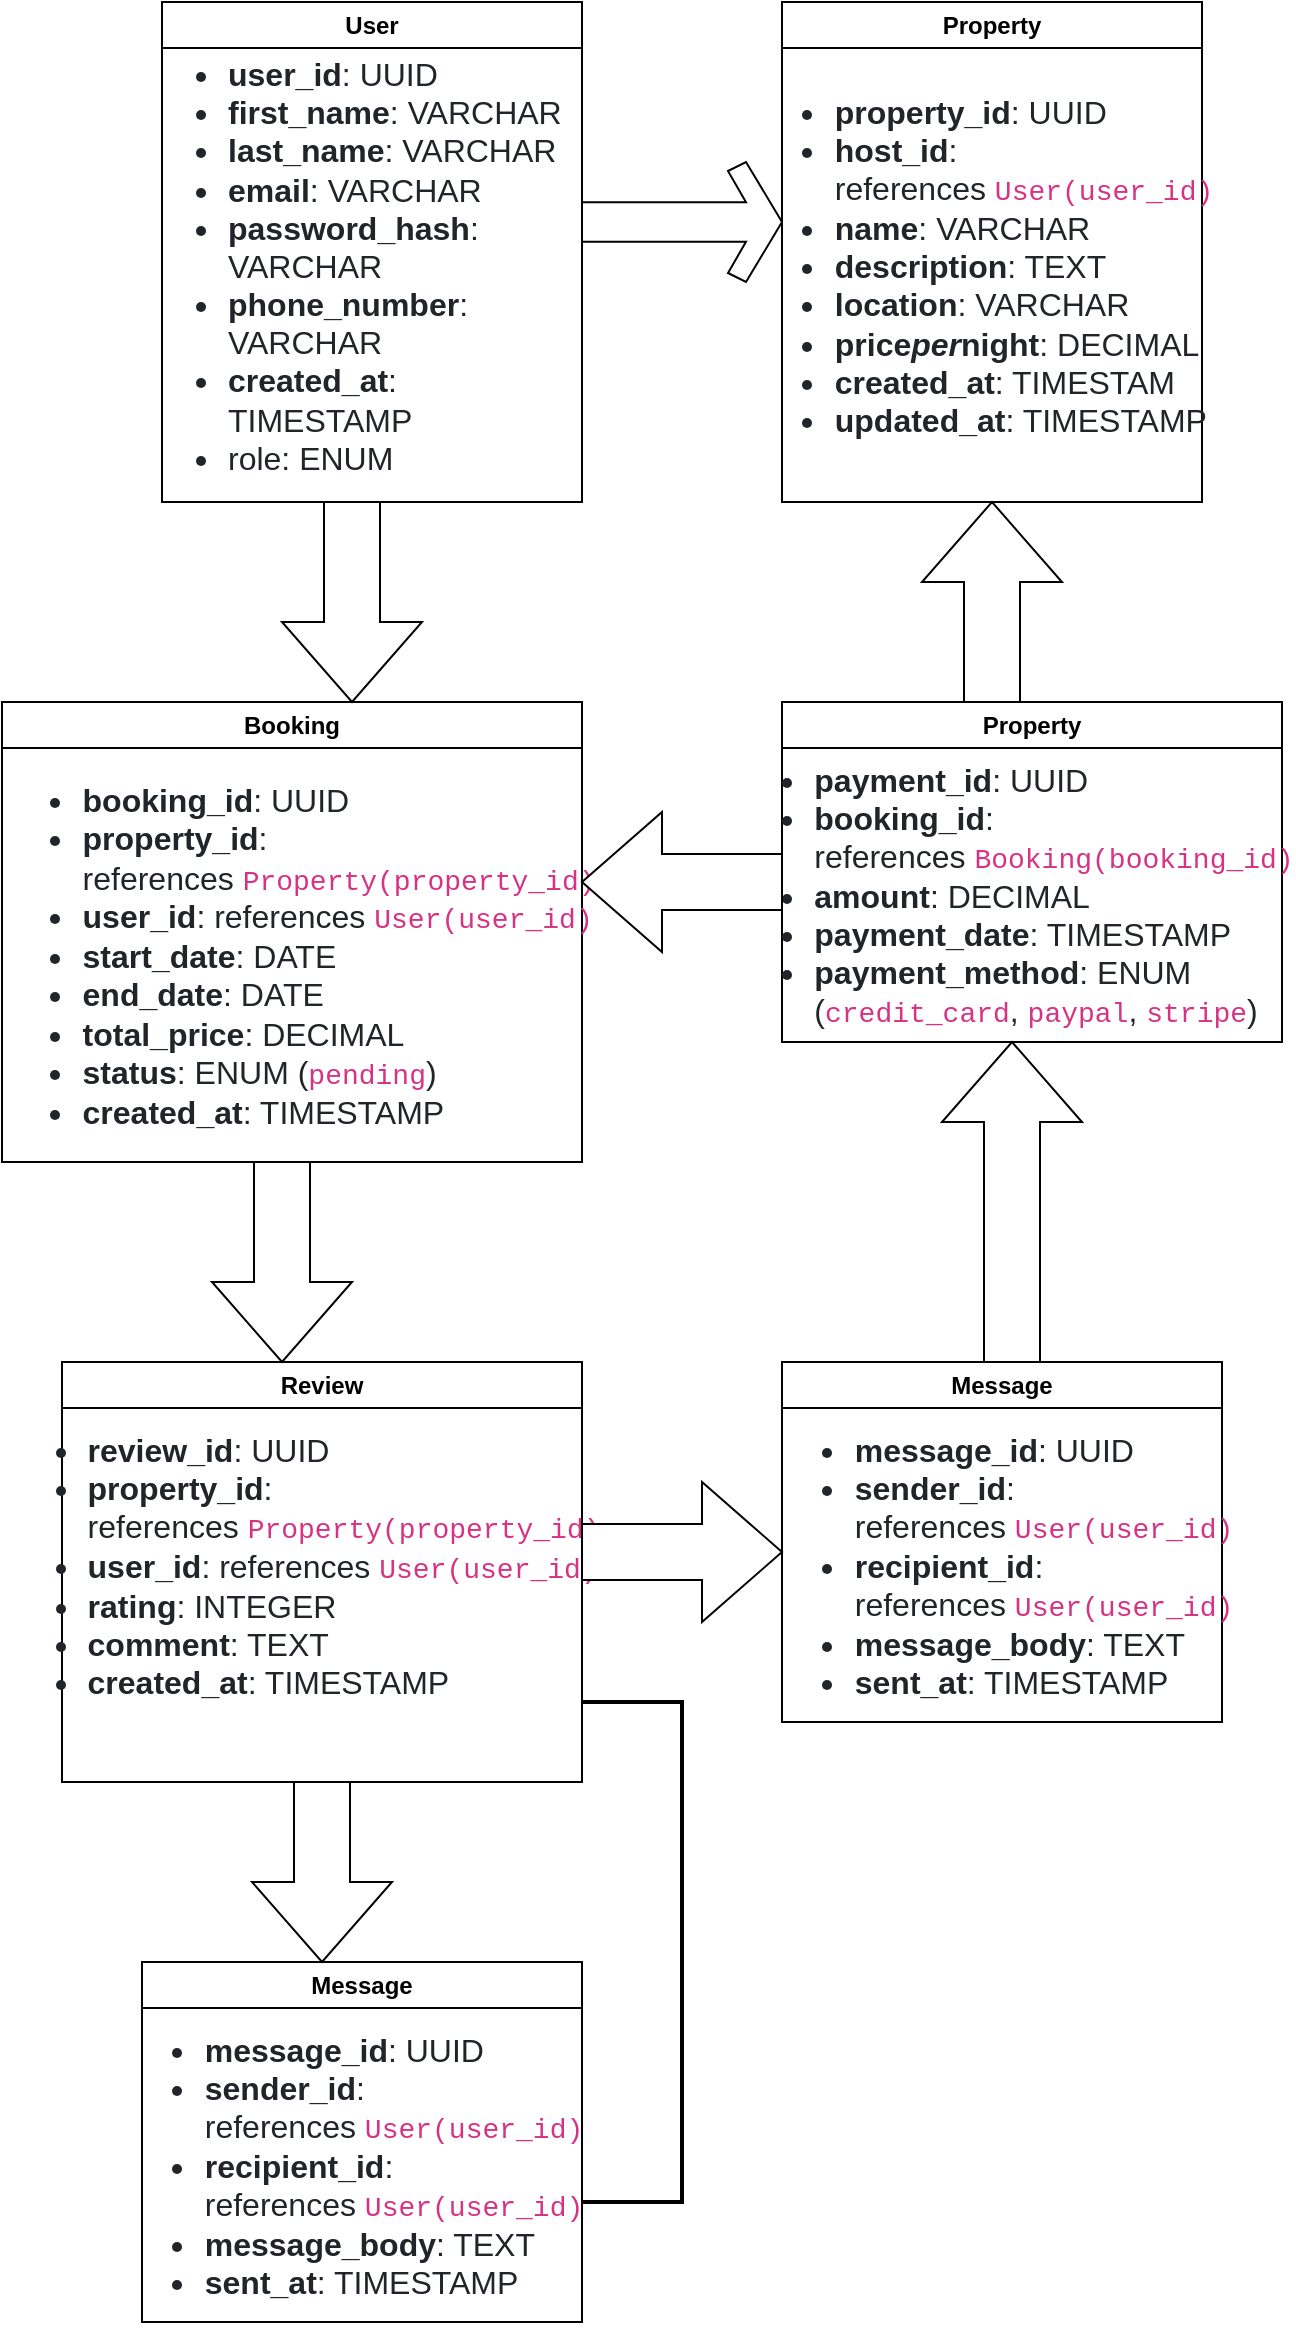 <mxfile version="27.1.6">
  <diagram name="Page-1" id="lhbv30kKUbfIRXK5clZV">
    <mxGraphModel dx="959" dy="535" grid="1" gridSize="10" guides="1" tooltips="1" connect="1" arrows="0" fold="1" page="1" pageScale="1" pageWidth="850" pageHeight="1100" math="0" shadow="0">
      <root>
        <mxCell id="0" />
        <mxCell id="1" parent="0" />
        <mxCell id="Jd2PlpxliUS_gow9cWoo-68" value="User" style="swimlane;whiteSpace=wrap;html=1;" vertex="1" parent="1">
          <mxGeometry x="270" y="40" width="210" height="250" as="geometry">
            <mxRectangle x="20" y="40" width="50" height="40" as="alternateBounds" />
          </mxGeometry>
        </mxCell>
        <mxCell id="Jd2PlpxliUS_gow9cWoo-69" value="&lt;ul style=&quot;box-sizing: border-box; padding-left: 2rem; margin-top: 10px; margin-bottom: 1rem; color: rgb(33, 37, 41); font-family: Poppins, sans-serif; font-size: 16px; text-align: start;&quot;&gt;&lt;li style=&quot;box-sizing: border-box;&quot;&gt;&lt;span&gt;&lt;span style=&quot;box-sizing: border-box; font-weight: bolder;&quot;&gt;user_id&lt;/span&gt;: UUID&lt;/span&gt;&lt;/li&gt;&lt;li style=&quot;box-sizing: border-box;&quot;&gt;&lt;span&gt;&lt;span style=&quot;box-sizing: border-box; font-weight: bolder;&quot;&gt;first_name&lt;/span&gt;: VARCHAR&lt;/span&gt;&lt;/li&gt;&lt;li style=&quot;box-sizing: border-box;&quot;&gt;&lt;span&gt;&lt;span style=&quot;box-sizing: border-box; font-weight: bolder;&quot;&gt;last_name&lt;/span&gt;: VARCHAR&lt;/span&gt;&lt;/li&gt;&lt;li style=&quot;box-sizing: border-box;&quot;&gt;&lt;span&gt;&lt;span style=&quot;box-sizing: border-box; font-weight: bolder;&quot;&gt;email&lt;/span&gt;: VARCHAR&lt;/span&gt;&lt;/li&gt;&lt;li style=&quot;box-sizing: border-box;&quot;&gt;&lt;span&gt;&lt;span style=&quot;box-sizing: border-box; font-weight: bolder;&quot;&gt;password_hash&lt;/span&gt;: VARCHAR&lt;/span&gt;&lt;/li&gt;&lt;li style=&quot;box-sizing: border-box;&quot;&gt;&lt;span&gt;&lt;span style=&quot;box-sizing: border-box; font-weight: bolder;&quot;&gt;phone_number&lt;/span&gt;: VARCHAR&lt;/span&gt;&lt;/li&gt;&lt;li style=&quot;box-sizing: border-box;&quot;&gt;&lt;span&gt;&lt;span style=&quot;box-sizing: border-box; font-weight: bolder;&quot;&gt;created_at&lt;/span&gt;: TIMESTAMP&lt;/span&gt;&lt;/li&gt;&lt;li style=&quot;box-sizing: border-box;&quot;&gt;role: ENUM&lt;/li&gt;&lt;/ul&gt;" style="text;html=1;align=center;verticalAlign=middle;whiteSpace=wrap;rounded=0;" vertex="1" parent="Jd2PlpxliUS_gow9cWoo-68">
          <mxGeometry y="30" width="210" height="210" as="geometry" />
        </mxCell>
        <mxCell id="Jd2PlpxliUS_gow9cWoo-70" value="" style="html=1;shadow=0;dashed=0;align=center;verticalAlign=middle;shape=mxgraph.arrows2.sharpArrow2;dy1=0.67;dx1=18;dx2=18;dy3=0.15;dx3=27;notch=0;" vertex="1" parent="1">
          <mxGeometry x="480" y="120" width="100" height="60" as="geometry" />
        </mxCell>
        <mxCell id="Jd2PlpxliUS_gow9cWoo-71" value="Property" style="swimlane;whiteSpace=wrap;html=1;" vertex="1" parent="1">
          <mxGeometry x="580" y="40" width="210" height="250" as="geometry">
            <mxRectangle x="20" y="40" width="50" height="40" as="alternateBounds" />
          </mxGeometry>
        </mxCell>
        <mxCell id="Jd2PlpxliUS_gow9cWoo-72" value="&lt;ul style=&quot;box-sizing: border-box; padding-left: 2rem; margin-top: 10px; margin-bottom: 1rem; color: rgb(33, 37, 41); font-family: Poppins, sans-serif; font-size: 16px; text-align: start;&quot;&gt;&lt;li style=&quot;box-sizing: border-box;&quot;&gt;&lt;span style=&quot;box-sizing: border-box; font-weight: bolder;&quot;&gt;property_id&lt;/span&gt;: UUID&lt;/li&gt;&lt;li style=&quot;box-sizing: border-box;&quot;&gt;&lt;span style=&quot;box-sizing: border-box; font-weight: bolder;&quot;&gt;host_id&lt;/span&gt;: references&amp;nbsp;&lt;code style=&quot;box-sizing: border-box; font-family: SFMono-Regular, Menlo, Monaco, Consolas, &amp;quot;Liberation Mono&amp;quot;, &amp;quot;Courier New&amp;quot;, monospace; font-size: 0.875em; color: rgb(214, 51, 132); overflow-wrap: break-word;&quot;&gt;User(user_id)&lt;/code&gt;&lt;/li&gt;&lt;li style=&quot;box-sizing: border-box;&quot;&gt;&lt;span style=&quot;box-sizing: border-box; font-weight: bolder;&quot;&gt;name&lt;/span&gt;: VARCHAR&lt;/li&gt;&lt;li style=&quot;box-sizing: border-box;&quot;&gt;&lt;span style=&quot;box-sizing: border-box; font-weight: bolder;&quot;&gt;description&lt;/span&gt;: TEXT&lt;/li&gt;&lt;li style=&quot;box-sizing: border-box;&quot;&gt;&lt;span style=&quot;box-sizing: border-box; font-weight: bolder;&quot;&gt;location&lt;/span&gt;: VARCHAR&lt;/li&gt;&lt;li style=&quot;box-sizing: border-box;&quot;&gt;&lt;span style=&quot;box-sizing: border-box; font-weight: bolder;&quot;&gt;price&lt;em style=&quot;box-sizing: border-box;&quot;&gt;per&lt;/em&gt;night&lt;/span&gt;: DECIMAL&lt;/li&gt;&lt;li style=&quot;box-sizing: border-box;&quot;&gt;&lt;span style=&quot;box-sizing: border-box; font-weight: bolder;&quot;&gt;created_at&lt;/span&gt;: TIMESTAM&lt;/li&gt;&lt;li style=&quot;box-sizing: border-box;&quot;&gt;&lt;span style=&quot;box-sizing: border-box; font-weight: bolder;&quot;&gt;updated_at&lt;/span&gt;: TIMESTAMP&lt;/li&gt;&lt;/ul&gt;" style="text;html=1;align=center;verticalAlign=middle;whiteSpace=wrap;rounded=0;" vertex="1" parent="Jd2PlpxliUS_gow9cWoo-71">
          <mxGeometry y="30" width="210" height="210" as="geometry" />
        </mxCell>
        <mxCell id="Jd2PlpxliUS_gow9cWoo-73" value="Booking" style="swimlane;whiteSpace=wrap;html=1;" vertex="1" parent="1">
          <mxGeometry x="190" y="390" width="290" height="230" as="geometry">
            <mxRectangle x="20" y="40" width="50" height="40" as="alternateBounds" />
          </mxGeometry>
        </mxCell>
        <mxCell id="Jd2PlpxliUS_gow9cWoo-74" value="&lt;ul style=&quot;box-sizing: border-box; padding-left: 2rem; margin-top: 10px; margin-bottom: 1rem; color: rgb(33, 37, 41); font-family: Poppins, sans-serif; font-size: 16px; text-align: start;&quot;&gt;&lt;li style=&quot;box-sizing: border-box;&quot;&gt;&lt;span style=&quot;box-sizing: border-box; font-weight: bolder;&quot;&gt;booking_id&lt;/span&gt;: UUID&lt;/li&gt;&lt;li style=&quot;box-sizing: border-box;&quot;&gt;&lt;span style=&quot;box-sizing: border-box; font-weight: bolder;&quot;&gt;property_id&lt;/span&gt;: references&amp;nbsp;&lt;code style=&quot;box-sizing: border-box; font-family: SFMono-Regular, Menlo, Monaco, Consolas, &amp;quot;Liberation Mono&amp;quot;, &amp;quot;Courier New&amp;quot;, monospace; font-size: 0.875em; color: rgb(214, 51, 132); overflow-wrap: break-word;&quot;&gt;Property(property_id)&lt;/code&gt;&lt;/li&gt;&lt;li style=&quot;box-sizing: border-box;&quot;&gt;&lt;span style=&quot;box-sizing: border-box; font-weight: bolder;&quot;&gt;user_id&lt;/span&gt;: references&amp;nbsp;&lt;code style=&quot;box-sizing: border-box; font-family: SFMono-Regular, Menlo, Monaco, Consolas, &amp;quot;Liberation Mono&amp;quot;, &amp;quot;Courier New&amp;quot;, monospace; font-size: 0.875em; color: rgb(214, 51, 132); overflow-wrap: break-word;&quot;&gt;User(user_id)&lt;/code&gt;&lt;/li&gt;&lt;li style=&quot;box-sizing: border-box;&quot;&gt;&lt;span style=&quot;box-sizing: border-box; font-weight: bolder;&quot;&gt;start_date&lt;/span&gt;: DATE&lt;/li&gt;&lt;li style=&quot;box-sizing: border-box;&quot;&gt;&lt;span style=&quot;box-sizing: border-box; font-weight: bolder;&quot;&gt;end_date&lt;/span&gt;: DATE&lt;/li&gt;&lt;li style=&quot;box-sizing: border-box;&quot;&gt;&lt;span style=&quot;box-sizing: border-box; font-weight: bolder;&quot;&gt;total_price&lt;/span&gt;: DECIMAL&lt;/li&gt;&lt;li style=&quot;box-sizing: border-box;&quot;&gt;&lt;span style=&quot;box-sizing: border-box; font-weight: bolder;&quot;&gt;status&lt;/span&gt;: ENUM (&lt;code style=&quot;box-sizing: border-box; font-family: SFMono-Regular, Menlo, Monaco, Consolas, &amp;quot;Liberation Mono&amp;quot;, &amp;quot;Courier New&amp;quot;, monospace; font-size: 0.875em; color: rgb(214, 51, 132); overflow-wrap: break-word;&quot;&gt;pending&lt;/code&gt;)&lt;/li&gt;&lt;li style=&quot;box-sizing: border-box;&quot;&gt;&lt;span style=&quot;box-sizing: border-box; font-weight: bolder;&quot;&gt;created_at&lt;/span&gt;: TIMESTAMP&lt;/li&gt;&lt;/ul&gt;" style="text;html=1;align=center;verticalAlign=middle;whiteSpace=wrap;rounded=0;" vertex="1" parent="Jd2PlpxliUS_gow9cWoo-73">
          <mxGeometry x="20" y="40" width="265" height="180" as="geometry" />
        </mxCell>
        <mxCell id="Jd2PlpxliUS_gow9cWoo-75" value="" style="html=1;shadow=0;dashed=0;align=center;verticalAlign=middle;shape=mxgraph.arrows2.arrow;dy=0.6;dx=40;direction=south;notch=0;" vertex="1" parent="1">
          <mxGeometry x="330" y="290" width="70" height="100" as="geometry" />
        </mxCell>
        <mxCell id="Jd2PlpxliUS_gow9cWoo-76" value="Property" style="swimlane;whiteSpace=wrap;html=1;" vertex="1" parent="1">
          <mxGeometry x="580" y="390" width="250" height="170" as="geometry">
            <mxRectangle x="20" y="40" width="50" height="40" as="alternateBounds" />
          </mxGeometry>
        </mxCell>
        <mxCell id="Jd2PlpxliUS_gow9cWoo-77" value="&lt;ul style=&quot;box-sizing: border-box; padding-left: 2rem; margin-top: 10px; margin-bottom: 1rem; color: rgb(33, 37, 41); font-family: Poppins, sans-serif; font-size: 16px; text-align: start;&quot;&gt;&lt;li style=&quot;box-sizing: border-box;&quot;&gt;&lt;span style=&quot;box-sizing: border-box; font-weight: bolder;&quot;&gt;payment_id&lt;/span&gt;: UUID&lt;/li&gt;&lt;li style=&quot;box-sizing: border-box;&quot;&gt;&lt;span style=&quot;box-sizing: border-box; font-weight: bolder;&quot;&gt;booking_id&lt;/span&gt;: references&amp;nbsp;&lt;code style=&quot;box-sizing: border-box; font-family: SFMono-Regular, Menlo, Monaco, Consolas, &amp;quot;Liberation Mono&amp;quot;, &amp;quot;Courier New&amp;quot;, monospace; font-size: 0.875em; color: rgb(214, 51, 132); overflow-wrap: break-word;&quot;&gt;Booking(booking_id)&lt;/code&gt;&lt;/li&gt;&lt;li style=&quot;box-sizing: border-box;&quot;&gt;&lt;span style=&quot;box-sizing: border-box; font-weight: bolder;&quot;&gt;amount&lt;/span&gt;: DECIMAL&lt;/li&gt;&lt;li style=&quot;box-sizing: border-box;&quot;&gt;&lt;span style=&quot;box-sizing: border-box; font-weight: bolder;&quot;&gt;payment_date&lt;/span&gt;: TIMESTAMP&lt;/li&gt;&lt;li style=&quot;box-sizing: border-box;&quot;&gt;&lt;span style=&quot;box-sizing: border-box; font-weight: bolder;&quot;&gt;payment_method&lt;/span&gt;: ENUM (&lt;code style=&quot;box-sizing: border-box; font-family: SFMono-Regular, Menlo, Monaco, Consolas, &amp;quot;Liberation Mono&amp;quot;, &amp;quot;Courier New&amp;quot;, monospace; font-size: 0.875em; color: rgb(214, 51, 132); overflow-wrap: break-word;&quot;&gt;credit_card&lt;/code&gt;,&amp;nbsp;&lt;code style=&quot;box-sizing: border-box; font-family: SFMono-Regular, Menlo, Monaco, Consolas, &amp;quot;Liberation Mono&amp;quot;, &amp;quot;Courier New&amp;quot;, monospace; font-size: 0.875em; color: rgb(214, 51, 132); overflow-wrap: break-word;&quot;&gt;paypal&lt;/code&gt;,&amp;nbsp;&lt;code style=&quot;box-sizing: border-box; font-family: SFMono-Regular, Menlo, Monaco, Consolas, &amp;quot;Liberation Mono&amp;quot;, &amp;quot;Courier New&amp;quot;, monospace; font-size: 0.875em; color: rgb(214, 51, 132); overflow-wrap: break-word;&quot;&gt;stripe&lt;/code&gt;)&lt;/li&gt;&lt;/ul&gt;" style="text;html=1;align=center;verticalAlign=middle;whiteSpace=wrap;rounded=0;" vertex="1" parent="Jd2PlpxliUS_gow9cWoo-76">
          <mxGeometry x="15" y="30" width="210" height="140" as="geometry" />
        </mxCell>
        <mxCell id="Jd2PlpxliUS_gow9cWoo-78" value="" style="html=1;shadow=0;dashed=0;align=center;verticalAlign=middle;shape=mxgraph.arrows2.arrow;dy=0.6;dx=40;flipH=1;notch=0;" vertex="1" parent="1">
          <mxGeometry x="480" y="445" width="100" height="70" as="geometry" />
        </mxCell>
        <mxCell id="Jd2PlpxliUS_gow9cWoo-79" value="" style="html=1;shadow=0;dashed=0;align=center;verticalAlign=middle;shape=mxgraph.arrows2.arrow;dy=0.6;dx=40;direction=north;notch=0;" vertex="1" parent="1">
          <mxGeometry x="650" y="290" width="70" height="100" as="geometry" />
        </mxCell>
        <mxCell id="Jd2PlpxliUS_gow9cWoo-80" value="Review" style="swimlane;whiteSpace=wrap;html=1;" vertex="1" parent="1">
          <mxGeometry x="220" y="720" width="260" height="210" as="geometry">
            <mxRectangle x="20" y="40" width="50" height="40" as="alternateBounds" />
          </mxGeometry>
        </mxCell>
        <mxCell id="Jd2PlpxliUS_gow9cWoo-81" value="&lt;ul style=&quot;box-sizing: border-box; padding-left: 2rem; margin-top: 10px; margin-bottom: 1rem; color: rgb(33, 37, 41); font-family: Poppins, sans-serif; font-size: 16px; text-align: start;&quot;&gt;&lt;li style=&quot;box-sizing: border-box;&quot;&gt;&lt;span style=&quot;box-sizing: border-box; font-weight: bolder;&quot;&gt;review_id&lt;/span&gt;: UUID&lt;/li&gt;&lt;li style=&quot;box-sizing: border-box;&quot;&gt;&lt;span style=&quot;box-sizing: border-box; font-weight: bolder;&quot;&gt;property_id&lt;/span&gt;: references&amp;nbsp;&lt;code style=&quot;box-sizing: border-box; font-family: SFMono-Regular, Menlo, Monaco, Consolas, &amp;quot;Liberation Mono&amp;quot;, &amp;quot;Courier New&amp;quot;, monospace; font-size: 0.875em; color: rgb(214, 51, 132); overflow-wrap: break-word;&quot;&gt;Property(property_id)&lt;/code&gt;&lt;/li&gt;&lt;li style=&quot;box-sizing: border-box;&quot;&gt;&lt;span style=&quot;box-sizing: border-box; font-weight: bolder;&quot;&gt;user_id&lt;/span&gt;: references&amp;nbsp;&lt;code style=&quot;box-sizing: border-box; font-family: SFMono-Regular, Menlo, Monaco, Consolas, &amp;quot;Liberation Mono&amp;quot;, &amp;quot;Courier New&amp;quot;, monospace; font-size: 0.875em; color: rgb(214, 51, 132); overflow-wrap: break-word;&quot;&gt;User(user_id)&lt;/code&gt;&lt;/li&gt;&lt;li style=&quot;box-sizing: border-box;&quot;&gt;&lt;span style=&quot;box-sizing: border-box; font-weight: bolder;&quot;&gt;rating&lt;/span&gt;: INTEGER&lt;/li&gt;&lt;li style=&quot;box-sizing: border-box;&quot;&gt;&lt;span style=&quot;box-sizing: border-box; font-weight: bolder;&quot;&gt;comment&lt;/span&gt;: TEXT&lt;/li&gt;&lt;li style=&quot;box-sizing: border-box;&quot;&gt;&lt;span style=&quot;box-sizing: border-box; font-weight: bolder;&quot;&gt;created_at&lt;/span&gt;: TIMESTAMP&lt;/li&gt;&lt;/ul&gt;" style="text;html=1;align=center;verticalAlign=middle;whiteSpace=wrap;rounded=0;" vertex="1" parent="Jd2PlpxliUS_gow9cWoo-80">
          <mxGeometry x="20" width="210" height="210" as="geometry" />
        </mxCell>
        <mxCell id="Jd2PlpxliUS_gow9cWoo-82" value="" style="html=1;shadow=0;dashed=0;align=center;verticalAlign=middle;shape=mxgraph.arrows2.arrow;dy=0.6;dx=40;direction=south;notch=0;" vertex="1" parent="1">
          <mxGeometry x="295" y="620" width="70" height="100" as="geometry" />
        </mxCell>
        <mxCell id="Jd2PlpxliUS_gow9cWoo-83" value="Message" style="swimlane;whiteSpace=wrap;html=1;" vertex="1" parent="1">
          <mxGeometry x="580" y="720" width="220" height="180" as="geometry">
            <mxRectangle x="20" y="40" width="50" height="40" as="alternateBounds" />
          </mxGeometry>
        </mxCell>
        <mxCell id="Jd2PlpxliUS_gow9cWoo-84" value="&lt;ul style=&quot;box-sizing: border-box; padding-left: 2rem; margin-top: 10px; margin-bottom: 1rem; color: rgb(33, 37, 41); font-family: Poppins, sans-serif; font-size: 16px; text-align: start;&quot;&gt;&lt;li style=&quot;box-sizing: border-box;&quot;&gt;&lt;span style=&quot;box-sizing: border-box; font-weight: bolder;&quot;&gt;message_id&lt;/span&gt;: UUID&lt;/li&gt;&lt;li style=&quot;box-sizing: border-box;&quot;&gt;&lt;span style=&quot;box-sizing: border-box; font-weight: bolder;&quot;&gt;sender_id&lt;/span&gt;: references&amp;nbsp;&lt;code style=&quot;box-sizing: border-box; font-family: SFMono-Regular, Menlo, Monaco, Consolas, &amp;quot;Liberation Mono&amp;quot;, &amp;quot;Courier New&amp;quot;, monospace; font-size: 0.875em; color: rgb(214, 51, 132); overflow-wrap: break-word;&quot;&gt;User(user_id)&lt;/code&gt;&lt;/li&gt;&lt;li style=&quot;box-sizing: border-box;&quot;&gt;&lt;span style=&quot;box-sizing: border-box; font-weight: bolder;&quot;&gt;recipient_id&lt;/span&gt;: references&amp;nbsp;&lt;code style=&quot;box-sizing: border-box; font-family: SFMono-Regular, Menlo, Monaco, Consolas, &amp;quot;Liberation Mono&amp;quot;, &amp;quot;Courier New&amp;quot;, monospace; font-size: 0.875em; color: rgb(214, 51, 132); overflow-wrap: break-word;&quot;&gt;User(user_id)&lt;/code&gt;&lt;/li&gt;&lt;li style=&quot;box-sizing: border-box;&quot;&gt;&lt;span style=&quot;box-sizing: border-box; font-weight: bolder;&quot;&gt;message_body&lt;/span&gt;: TEXT&lt;/li&gt;&lt;li style=&quot;box-sizing: border-box;&quot;&gt;&lt;span style=&quot;box-sizing: border-box; font-weight: bolder;&quot;&gt;sent_at&lt;/span&gt;: TIMESTAMP&lt;/li&gt;&lt;/ul&gt;" style="text;html=1;align=center;verticalAlign=middle;whiteSpace=wrap;rounded=0;" vertex="1" parent="Jd2PlpxliUS_gow9cWoo-83">
          <mxGeometry x="10" y="20" width="210" height="170" as="geometry" />
        </mxCell>
        <mxCell id="Jd2PlpxliUS_gow9cWoo-85" value="" style="html=1;shadow=0;dashed=0;align=center;verticalAlign=middle;shape=mxgraph.arrows2.arrow;dy=0.6;dx=40;notch=0;" vertex="1" parent="1">
          <mxGeometry x="480" y="780" width="100" height="70" as="geometry" />
        </mxCell>
        <mxCell id="Jd2PlpxliUS_gow9cWoo-86" value="" style="html=1;shadow=0;dashed=0;align=center;verticalAlign=middle;shape=mxgraph.arrows2.arrow;dy=0.6;dx=40;direction=north;notch=0;" vertex="1" parent="1">
          <mxGeometry x="660" y="560" width="70" height="160" as="geometry" />
        </mxCell>
        <mxCell id="Jd2PlpxliUS_gow9cWoo-87" value="Message" style="swimlane;whiteSpace=wrap;html=1;" vertex="1" parent="1">
          <mxGeometry x="260" y="1020" width="220" height="180" as="geometry">
            <mxRectangle x="20" y="40" width="50" height="40" as="alternateBounds" />
          </mxGeometry>
        </mxCell>
        <mxCell id="Jd2PlpxliUS_gow9cWoo-88" value="&lt;ul style=&quot;box-sizing: border-box; padding-left: 2rem; margin-top: 10px; margin-bottom: 1rem; color: rgb(33, 37, 41); font-family: Poppins, sans-serif; font-size: 16px; text-align: start;&quot;&gt;&lt;li style=&quot;box-sizing: border-box;&quot;&gt;&lt;span style=&quot;box-sizing: border-box; font-weight: bolder;&quot;&gt;message_id&lt;/span&gt;: UUID&lt;/li&gt;&lt;li style=&quot;box-sizing: border-box;&quot;&gt;&lt;span style=&quot;box-sizing: border-box; font-weight: bolder;&quot;&gt;sender_id&lt;/span&gt;: references&amp;nbsp;&lt;code style=&quot;box-sizing: border-box; font-family: SFMono-Regular, Menlo, Monaco, Consolas, &amp;quot;Liberation Mono&amp;quot;, &amp;quot;Courier New&amp;quot;, monospace; font-size: 0.875em; color: rgb(214, 51, 132); overflow-wrap: break-word;&quot;&gt;User(user_id)&lt;/code&gt;&lt;/li&gt;&lt;li style=&quot;box-sizing: border-box;&quot;&gt;&lt;span style=&quot;box-sizing: border-box; font-weight: bolder;&quot;&gt;recipient_id&lt;/span&gt;: references&amp;nbsp;&lt;code style=&quot;box-sizing: border-box; font-family: SFMono-Regular, Menlo, Monaco, Consolas, &amp;quot;Liberation Mono&amp;quot;, &amp;quot;Courier New&amp;quot;, monospace; font-size: 0.875em; color: rgb(214, 51, 132); overflow-wrap: break-word;&quot;&gt;User(user_id)&lt;/code&gt;&lt;/li&gt;&lt;li style=&quot;box-sizing: border-box;&quot;&gt;&lt;span style=&quot;box-sizing: border-box; font-weight: bolder;&quot;&gt;message_body&lt;/span&gt;: TEXT&lt;/li&gt;&lt;li style=&quot;box-sizing: border-box;&quot;&gt;&lt;span style=&quot;box-sizing: border-box; font-weight: bolder;&quot;&gt;sent_at&lt;/span&gt;: TIMESTAMP&lt;/li&gt;&lt;/ul&gt;" style="text;html=1;align=center;verticalAlign=middle;whiteSpace=wrap;rounded=0;" vertex="1" parent="Jd2PlpxliUS_gow9cWoo-87">
          <mxGeometry x="5" y="20" width="210" height="170" as="geometry" />
        </mxCell>
        <mxCell id="Jd2PlpxliUS_gow9cWoo-89" value="" style="html=1;shadow=0;dashed=0;align=center;verticalAlign=middle;shape=mxgraph.arrows2.arrow;dy=0.6;dx=40;direction=south;notch=0;" vertex="1" parent="1">
          <mxGeometry x="315" y="930" width="70" height="90" as="geometry" />
        </mxCell>
        <mxCell id="Jd2PlpxliUS_gow9cWoo-90" value="" style="strokeWidth=2;html=1;shape=mxgraph.flowchart.annotation_1;align=left;pointerEvents=1;direction=west;" vertex="1" parent="1">
          <mxGeometry x="480" y="890" width="50" height="250" as="geometry" />
        </mxCell>
      </root>
    </mxGraphModel>
  </diagram>
</mxfile>
